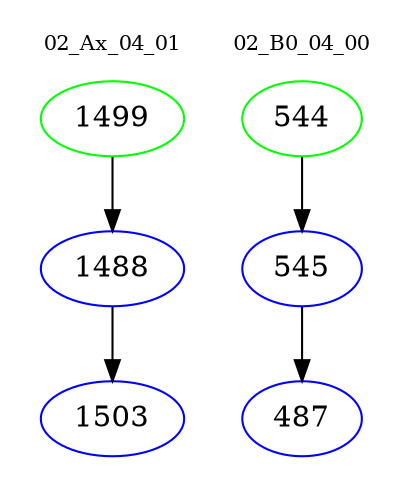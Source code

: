 digraph{
subgraph cluster_0 {
color = white
label = "02_Ax_04_01";
fontsize=10;
T0_1499 [label="1499", color="green"]
T0_1499 -> T0_1488 [color="black"]
T0_1488 [label="1488", color="blue"]
T0_1488 -> T0_1503 [color="black"]
T0_1503 [label="1503", color="blue"]
}
subgraph cluster_1 {
color = white
label = "02_B0_04_00";
fontsize=10;
T1_544 [label="544", color="green"]
T1_544 -> T1_545 [color="black"]
T1_545 [label="545", color="blue"]
T1_545 -> T1_487 [color="black"]
T1_487 [label="487", color="blue"]
}
}
